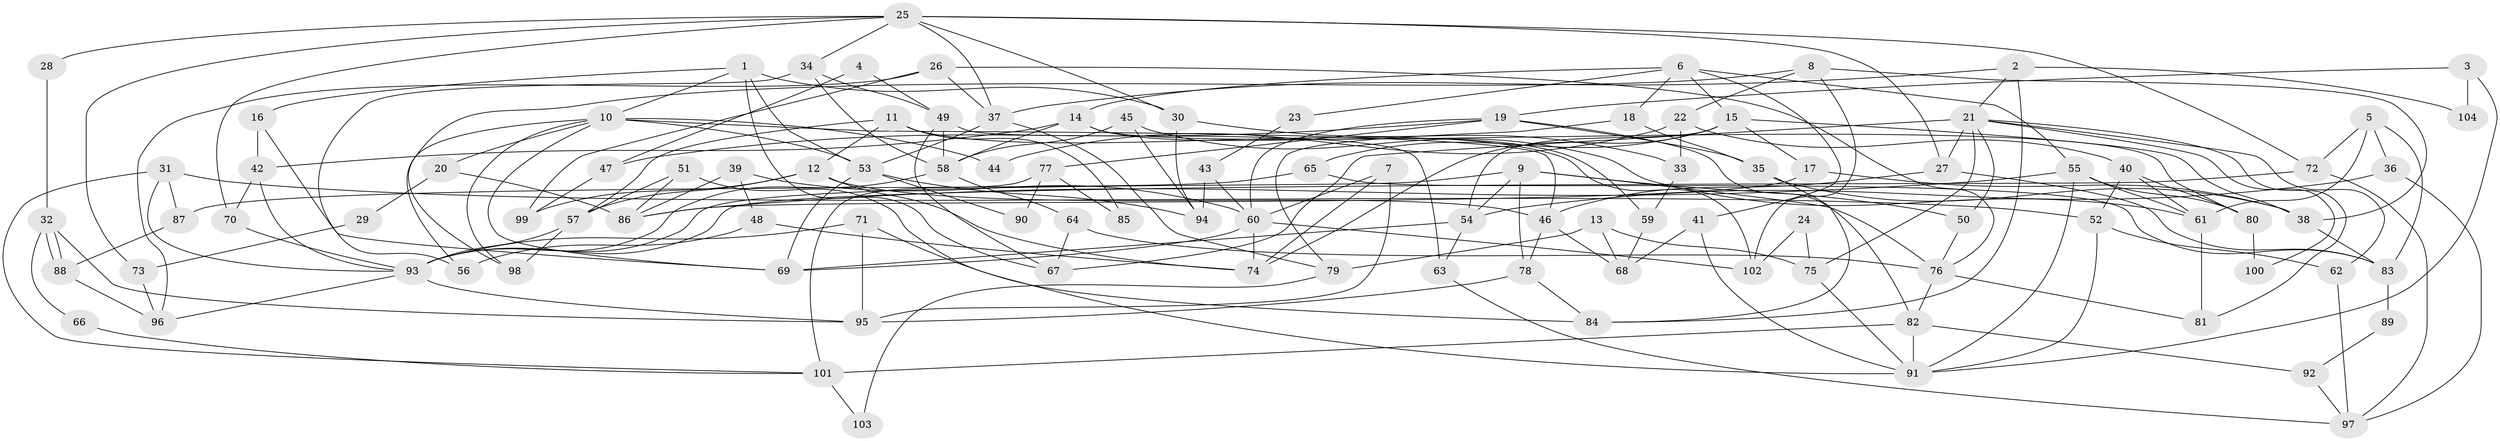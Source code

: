// coarse degree distribution, {4: 0.22580645161290322, 6: 0.12903225806451613, 5: 0.1935483870967742, 3: 0.16129032258064516, 2: 0.16129032258064516, 9: 0.03225806451612903, 10: 0.016129032258064516, 8: 0.04838709677419355, 11: 0.016129032258064516, 7: 0.016129032258064516}
// Generated by graph-tools (version 1.1) at 2025/52/03/04/25 21:52:59]
// undirected, 104 vertices, 208 edges
graph export_dot {
graph [start="1"]
  node [color=gray90,style=filled];
  1;
  2;
  3;
  4;
  5;
  6;
  7;
  8;
  9;
  10;
  11;
  12;
  13;
  14;
  15;
  16;
  17;
  18;
  19;
  20;
  21;
  22;
  23;
  24;
  25;
  26;
  27;
  28;
  29;
  30;
  31;
  32;
  33;
  34;
  35;
  36;
  37;
  38;
  39;
  40;
  41;
  42;
  43;
  44;
  45;
  46;
  47;
  48;
  49;
  50;
  51;
  52;
  53;
  54;
  55;
  56;
  57;
  58;
  59;
  60;
  61;
  62;
  63;
  64;
  65;
  66;
  67;
  68;
  69;
  70;
  71;
  72;
  73;
  74;
  75;
  76;
  77;
  78;
  79;
  80;
  81;
  82;
  83;
  84;
  85;
  86;
  87;
  88;
  89;
  90;
  91;
  92;
  93;
  94;
  95;
  96;
  97;
  98;
  99;
  100;
  101;
  102;
  103;
  104;
  1 -- 67;
  1 -- 10;
  1 -- 16;
  1 -- 30;
  1 -- 53;
  2 -- 37;
  2 -- 21;
  2 -- 84;
  2 -- 104;
  3 -- 91;
  3 -- 19;
  3 -- 104;
  4 -- 47;
  4 -- 49;
  5 -- 61;
  5 -- 72;
  5 -- 36;
  5 -- 83;
  6 -- 55;
  6 -- 15;
  6 -- 14;
  6 -- 18;
  6 -- 23;
  6 -- 41;
  7 -- 74;
  7 -- 95;
  7 -- 60;
  8 -- 38;
  8 -- 102;
  8 -- 22;
  8 -- 98;
  9 -- 76;
  9 -- 93;
  9 -- 50;
  9 -- 54;
  9 -- 78;
  10 -- 53;
  10 -- 46;
  10 -- 20;
  10 -- 44;
  10 -- 56;
  10 -- 69;
  10 -- 98;
  11 -- 57;
  11 -- 12;
  11 -- 85;
  11 -- 102;
  12 -- 46;
  12 -- 57;
  12 -- 74;
  12 -- 99;
  13 -- 75;
  13 -- 68;
  13 -- 79;
  14 -- 42;
  14 -- 58;
  14 -- 59;
  14 -- 80;
  15 -- 74;
  15 -- 38;
  15 -- 17;
  15 -- 54;
  15 -- 65;
  16 -- 69;
  16 -- 42;
  17 -- 86;
  17 -- 38;
  18 -- 79;
  18 -- 35;
  19 -- 60;
  19 -- 35;
  19 -- 47;
  19 -- 77;
  19 -- 82;
  20 -- 86;
  20 -- 29;
  21 -- 62;
  21 -- 27;
  21 -- 50;
  21 -- 67;
  21 -- 75;
  21 -- 81;
  21 -- 100;
  22 -- 33;
  22 -- 40;
  22 -- 44;
  23 -- 43;
  24 -- 75;
  24 -- 102;
  25 -- 70;
  25 -- 34;
  25 -- 27;
  25 -- 28;
  25 -- 30;
  25 -- 37;
  25 -- 72;
  25 -- 73;
  26 -- 76;
  26 -- 37;
  26 -- 96;
  26 -- 99;
  27 -- 83;
  27 -- 46;
  28 -- 32;
  29 -- 73;
  30 -- 33;
  30 -- 94;
  31 -- 87;
  31 -- 52;
  31 -- 93;
  31 -- 101;
  32 -- 88;
  32 -- 88;
  32 -- 95;
  32 -- 66;
  33 -- 59;
  34 -- 49;
  34 -- 58;
  34 -- 56;
  35 -- 84;
  35 -- 38;
  36 -- 54;
  36 -- 97;
  37 -- 53;
  37 -- 79;
  38 -- 83;
  39 -- 60;
  39 -- 48;
  39 -- 86;
  40 -- 61;
  40 -- 52;
  40 -- 80;
  41 -- 91;
  41 -- 68;
  42 -- 93;
  42 -- 70;
  43 -- 94;
  43 -- 60;
  45 -- 58;
  45 -- 94;
  45 -- 61;
  46 -- 78;
  46 -- 68;
  47 -- 99;
  48 -- 56;
  48 -- 74;
  49 -- 67;
  49 -- 63;
  49 -- 58;
  50 -- 76;
  51 -- 86;
  51 -- 57;
  51 -- 91;
  52 -- 91;
  52 -- 62;
  53 -- 69;
  53 -- 90;
  53 -- 94;
  54 -- 63;
  54 -- 69;
  55 -- 80;
  55 -- 61;
  55 -- 86;
  55 -- 91;
  57 -- 98;
  57 -- 93;
  58 -- 64;
  58 -- 93;
  59 -- 68;
  60 -- 69;
  60 -- 74;
  60 -- 102;
  61 -- 81;
  62 -- 97;
  63 -- 97;
  64 -- 76;
  64 -- 67;
  65 -- 83;
  65 -- 87;
  66 -- 101;
  70 -- 93;
  71 -- 95;
  71 -- 93;
  71 -- 84;
  72 -- 93;
  72 -- 97;
  73 -- 96;
  75 -- 91;
  76 -- 82;
  76 -- 81;
  77 -- 101;
  77 -- 85;
  77 -- 90;
  78 -- 84;
  78 -- 95;
  79 -- 103;
  80 -- 100;
  82 -- 91;
  82 -- 92;
  82 -- 101;
  83 -- 89;
  87 -- 88;
  88 -- 96;
  89 -- 92;
  92 -- 97;
  93 -- 95;
  93 -- 96;
  101 -- 103;
}
